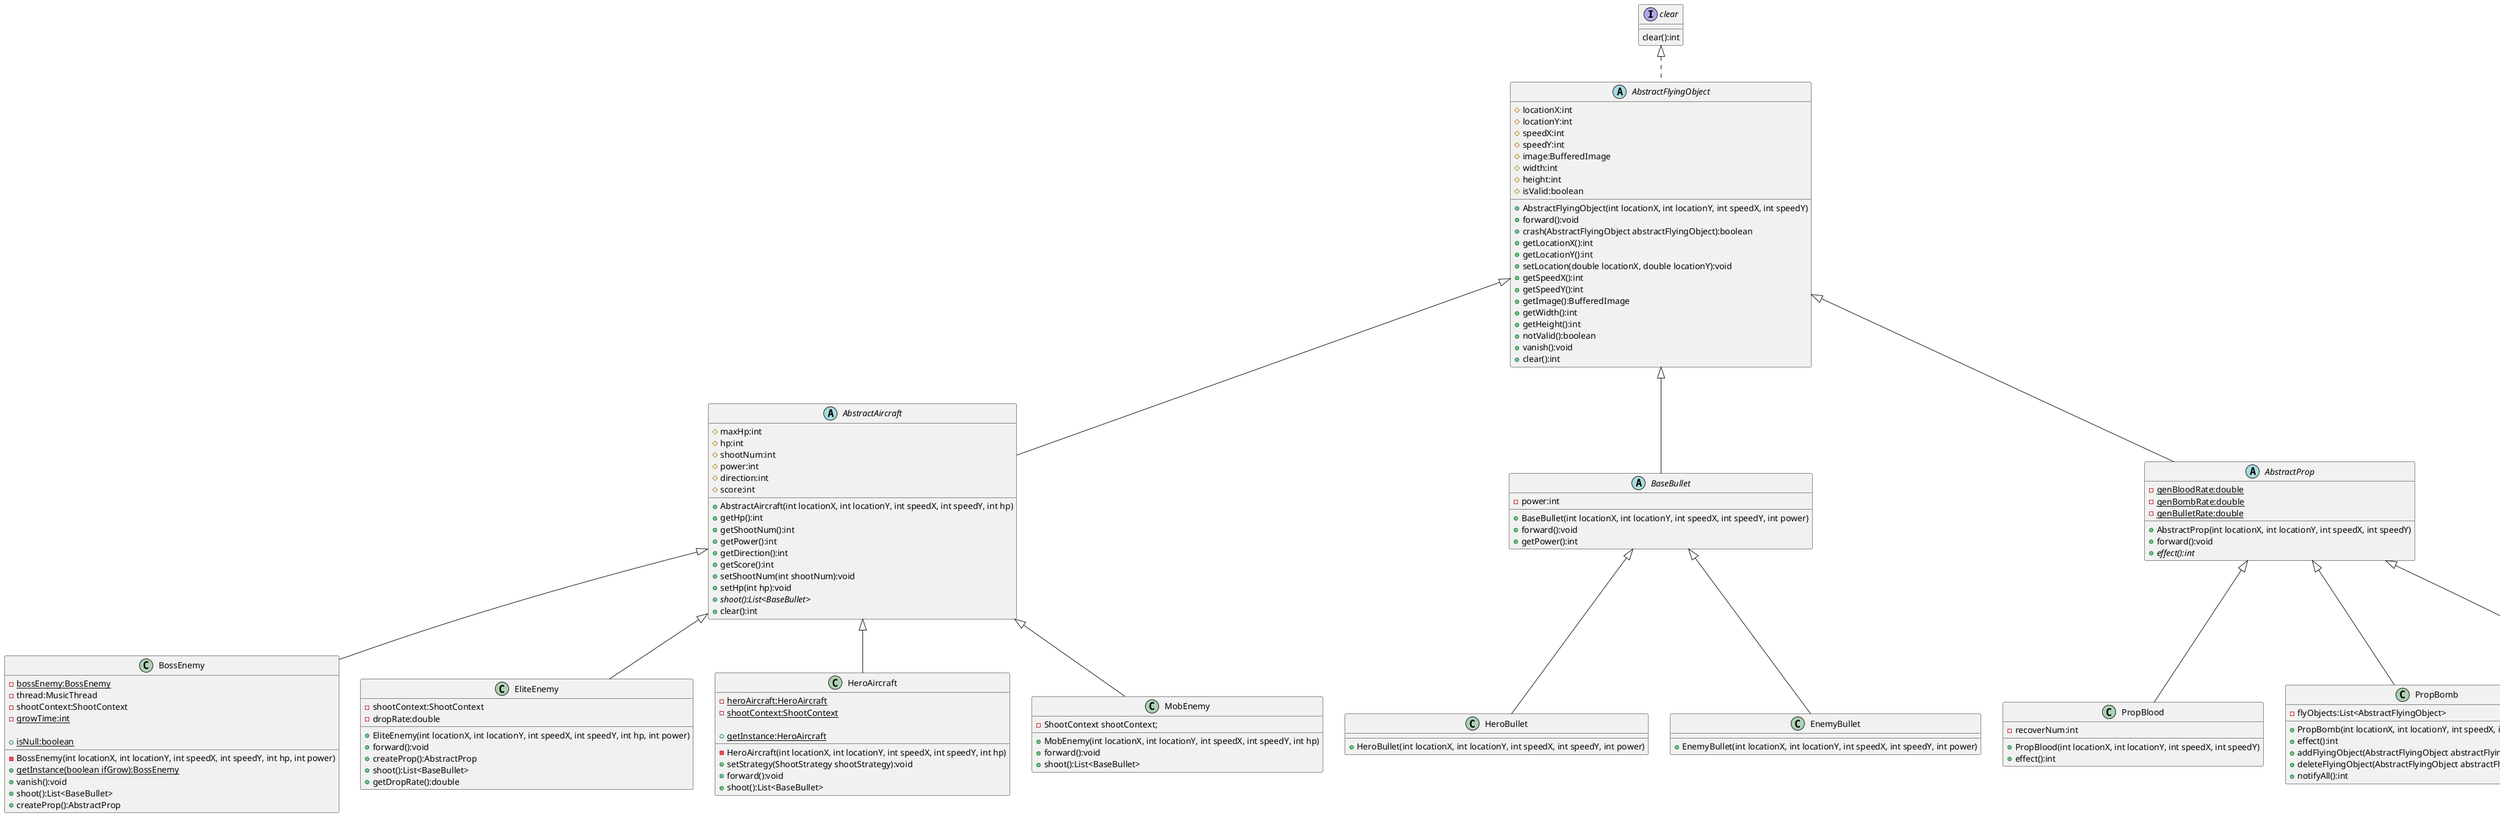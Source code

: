 @startuml
'https://plantuml.com/class-diagram

interface clear{
    clear():int
}

abstract class AbstractFlyingObject{
    # locationX:int
    # locationY:int
    # speedX:int
    # speedY:int
    # image:BufferedImage
    # width:int
    # height:int
    # isValid:boolean

    + AbstractFlyingObject(int locationX, int locationY, int speedX, int speedY)
    + forward():void
    + crash(AbstractFlyingObject abstractFlyingObject):boolean
    + getLocationX():int
    + getLocationY():int
    + setLocation(double locationX, double locationY):void
    + getSpeedX():int
    + getSpeedY():int
    + getImage():BufferedImage
    + getWidth():int
    + getHeight():int
    + notValid():boolean
    + vanish():void
    + clear():int
}

clear <|.. AbstractFlyingObject

abstract AbstractAircraft{
    # maxHp:int
    # hp:int
    # shootNum:int
    # power:int
    # direction:int
    # score:int

    + AbstractAircraft(int locationX, int locationY, int speedX, int speedY, int hp)
    + getHp():int
    + getShootNum():int
    + getPower():int
    + getDirection():int
    + getScore():int
    + setShootNum(int shootNum):void
    + setHp(int hp):void
    + {abstract} shoot():List<BaseBullet>
    + clear():int
}

abstract class BaseBullet{
    - power:int

    + BaseBullet(int locationX, int locationY, int speedX, int speedY, int power)
    + forward():void
    + getPower():int
}

abstract class AbstractProp{
    - {static} genBloodRate:double
    - {static} genBombRate:double
    - {static} genBulletRate:double

    + AbstractProp(int locationX, int locationY, int speedX, int speedY)
    + forward():void
    + {abstract} effect():int
}

AbstractFlyingObject <|-- AbstractAircraft
AbstractFlyingObject <|-- AbstractProp
AbstractFlyingObject <|-- BaseBullet

class BossEnemy{
    - {static} bossEnemy:BossEnemy
    - thread:MusicThread
    - shootContext:ShootContext
    - {static} growTime:int

    - BossEnemy(int locationX, int locationY, int speedX, int speedY, int hp, int power)
    + {static} getInstance(boolean ifGrow):BossEnemy
    + {static} isNull:boolean
    + vanish():void
    + shoot():List<BaseBullet>
    + createProp():AbstractProp
}

class EliteEnemy{
    - shootContext:ShootContext
    - dropRate:double

    + EliteEnemy(int locationX, int locationY, int speedX, int speedY, int hp, int power)
    + forward():void
    + createProp():AbstractProp
    + shoot():List<BaseBullet>
    + getDropRate():double
}

class HeroAircraft{
    - {static} heroAircraft:HeroAircraft
    - {static} shootContext:ShootContext

    - HeroAircraft(int locationX, int locationY, int speedX, int speedY, int hp)
    + {static} getInstance:HeroAircraft
    + setStrategy(ShootStrategy shootStrategy):void
    + forward():void
    + shoot():List<BaseBullet>
}

class MobEnemy{
    - ShootContext shootContext;

    + MobEnemy(int locationX, int locationY, int speedX, int speedY, int hp)
    + forward():void
    + shoot():List<BaseBullet>
}

AbstractAircraft <|-- BossEnemy
AbstractAircraft <|-- EliteEnemy
AbstractAircraft <|-- HeroAircraft
AbstractAircraft <|-- MobEnemy

class HeroBullet{
    + HeroBullet(int locationX, int locationY, int speedX, int speedY, int power)
}

class EnemyBullet{
    + EnemyBullet(int locationX, int locationY, int speedX, int speedY, int power)
}

BaseBullet <|-- HeroBullet
BaseBullet <|-- EnemyBullet

class PropBlood{
    - recoverNum:int

    + PropBlood(int locationX, int locationY, int speedX, int speedY)
    + effect():int
}

class PropBomb{
    - flyObjects:List<AbstractFlyingObject>

    + PropBomb(int locationX, int locationY, int speedX, int speedY)
    + effect():int
    + addFlyingObject(AbstractFlyingObject abstractFlyingObject):void
    + deleteFlyingObject(AbstractFlyingObject abstractFlyingObject):void
    + notifyAll():int
}

class PropBullet{
    - {static} TIMER:Timer

    + PropBullet(int locationX, int locationY, int speedX, int speedY)
    + effect():int
}

AbstractProp <|-- PropBlood
AbstractProp <|-- PropBomb
AbstractProp <|-- PropBullet

@enduml